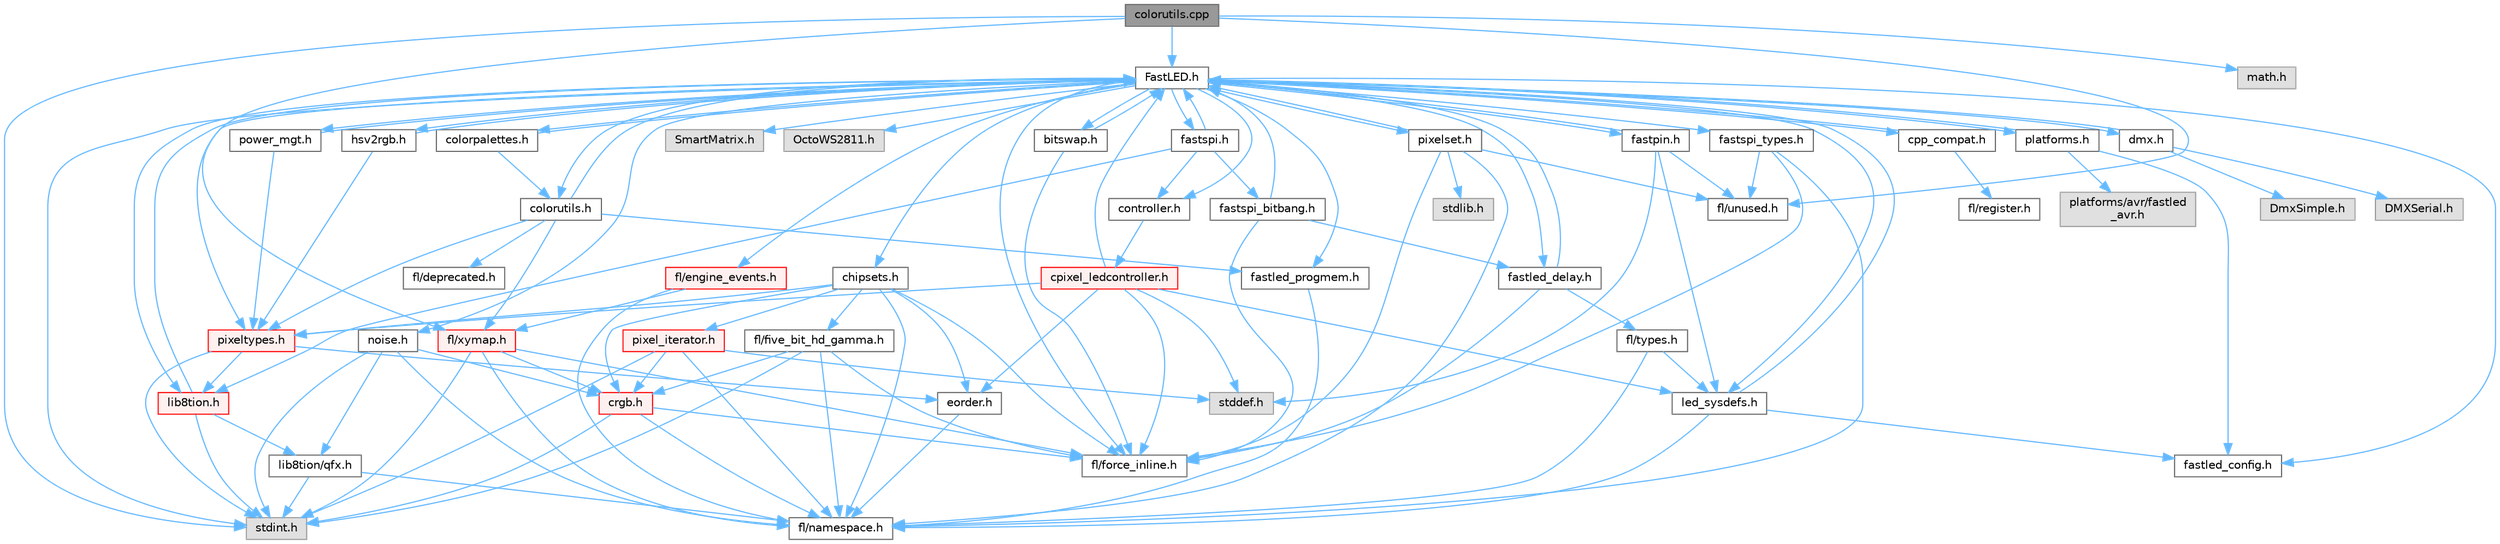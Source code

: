 digraph "colorutils.cpp"
{
 // INTERACTIVE_SVG=YES
 // LATEX_PDF_SIZE
  bgcolor="transparent";
  edge [fontname=Helvetica,fontsize=10,labelfontname=Helvetica,labelfontsize=10];
  node [fontname=Helvetica,fontsize=10,shape=box,height=0.2,width=0.4];
  Node1 [id="Node000001",label="colorutils.cpp",height=0.2,width=0.4,color="gray40", fillcolor="grey60", style="filled", fontcolor="black",tooltip="Utility functions for color fill, palettes, blending, and more."];
  Node1 -> Node2 [id="edge1_Node000001_Node000002",color="steelblue1",style="solid",tooltip=" "];
  Node2 [id="Node000002",label="stdint.h",height=0.2,width=0.4,color="grey60", fillcolor="#E0E0E0", style="filled",tooltip=" "];
  Node1 -> Node3 [id="edge2_Node000001_Node000003",color="steelblue1",style="solid",tooltip=" "];
  Node3 [id="Node000003",label="math.h",height=0.2,width=0.4,color="grey60", fillcolor="#E0E0E0", style="filled",tooltip=" "];
  Node1 -> Node4 [id="edge3_Node000001_Node000004",color="steelblue1",style="solid",tooltip=" "];
  Node4 [id="Node000004",label="FastLED.h",height=0.2,width=0.4,color="grey40", fillcolor="white", style="filled",URL="$db/d97/_fast_l_e_d_8h.html",tooltip="central include file for FastLED, defines the CFastLED class/object"];
  Node4 -> Node2 [id="edge4_Node000004_Node000002",color="steelblue1",style="solid",tooltip=" "];
  Node4 -> Node5 [id="edge5_Node000004_Node000005",color="steelblue1",style="solid",tooltip=" "];
  Node5 [id="Node000005",label="SmartMatrix.h",height=0.2,width=0.4,color="grey60", fillcolor="#E0E0E0", style="filled",tooltip=" "];
  Node4 -> Node6 [id="edge6_Node000004_Node000006",color="steelblue1",style="solid",tooltip=" "];
  Node6 [id="Node000006",label="OctoWS2811.h",height=0.2,width=0.4,color="grey60", fillcolor="#E0E0E0", style="filled",tooltip=" "];
  Node4 -> Node7 [id="edge7_Node000004_Node000007",color="steelblue1",style="solid",tooltip=" "];
  Node7 [id="Node000007",label="fl/force_inline.h",height=0.2,width=0.4,color="grey40", fillcolor="white", style="filled",URL="$d8/d2d/fl_2force__inline_8h.html",tooltip=" "];
  Node4 -> Node8 [id="edge8_Node000004_Node000008",color="steelblue1",style="solid",tooltip=" "];
  Node8 [id="Node000008",label="cpp_compat.h",height=0.2,width=0.4,color="grey40", fillcolor="white", style="filled",URL="$d9/d13/cpp__compat_8h.html",tooltip="Compatibility functions based on C++ version."];
  Node8 -> Node4 [id="edge9_Node000008_Node000004",color="steelblue1",style="solid",tooltip=" "];
  Node8 -> Node9 [id="edge10_Node000008_Node000009",color="steelblue1",style="solid",tooltip=" "];
  Node9 [id="Node000009",label="fl/register.h",height=0.2,width=0.4,color="grey40", fillcolor="white", style="filled",URL="$d8/dc1/fl_2register_8h.html",tooltip=" "];
  Node4 -> Node10 [id="edge11_Node000004_Node000010",color="steelblue1",style="solid",tooltip=" "];
  Node10 [id="Node000010",label="fastled_config.h",height=0.2,width=0.4,color="grey40", fillcolor="white", style="filled",URL="$d5/d11/fastled__config_8h.html",tooltip="Contains definitions that can be used to configure FastLED at compile time."];
  Node4 -> Node11 [id="edge12_Node000004_Node000011",color="steelblue1",style="solid",tooltip=" "];
  Node11 [id="Node000011",label="led_sysdefs.h",height=0.2,width=0.4,color="grey40", fillcolor="white", style="filled",URL="$d9/d3e/led__sysdefs_8h.html",tooltip="Determines which platform system definitions to include."];
  Node11 -> Node4 [id="edge13_Node000011_Node000004",color="steelblue1",style="solid",tooltip=" "];
  Node11 -> Node10 [id="edge14_Node000011_Node000010",color="steelblue1",style="solid",tooltip=" "];
  Node11 -> Node12 [id="edge15_Node000011_Node000012",color="steelblue1",style="solid",tooltip=" "];
  Node12 [id="Node000012",label="fl/namespace.h",height=0.2,width=0.4,color="grey40", fillcolor="white", style="filled",URL="$df/d2a/namespace_8h.html",tooltip="Implements the FastLED namespace macros."];
  Node4 -> Node13 [id="edge16_Node000004_Node000013",color="steelblue1",style="solid",tooltip=" "];
  Node13 [id="Node000013",label="fastled_delay.h",height=0.2,width=0.4,color="grey40", fillcolor="white", style="filled",URL="$d0/da8/fastled__delay_8h.html",tooltip="Utility functions and classes for managing delay cycles."];
  Node13 -> Node4 [id="edge17_Node000013_Node000004",color="steelblue1",style="solid",tooltip=" "];
  Node13 -> Node14 [id="edge18_Node000013_Node000014",color="steelblue1",style="solid",tooltip=" "];
  Node14 [id="Node000014",label="fl/types.h",height=0.2,width=0.4,color="grey40", fillcolor="white", style="filled",URL="$d7/da1/fl_2types_8h.html",tooltip=" "];
  Node14 -> Node11 [id="edge19_Node000014_Node000011",color="steelblue1",style="solid",tooltip=" "];
  Node14 -> Node12 [id="edge20_Node000014_Node000012",color="steelblue1",style="solid",tooltip=" "];
  Node13 -> Node7 [id="edge21_Node000013_Node000007",color="steelblue1",style="solid",tooltip=" "];
  Node4 -> Node15 [id="edge22_Node000004_Node000015",color="steelblue1",style="solid",tooltip=" "];
  Node15 [id="Node000015",label="bitswap.h",height=0.2,width=0.4,color="grey40", fillcolor="white", style="filled",URL="$de/ded/bitswap_8h.html",tooltip="Functions for doing a rotation of bits/bytes used by parallel output."];
  Node15 -> Node4 [id="edge23_Node000015_Node000004",color="steelblue1",style="solid",tooltip=" "];
  Node15 -> Node7 [id="edge24_Node000015_Node000007",color="steelblue1",style="solid",tooltip=" "];
  Node4 -> Node16 [id="edge25_Node000004_Node000016",color="steelblue1",style="solid",tooltip=" "];
  Node16 [id="Node000016",label="controller.h",height=0.2,width=0.4,color="grey40", fillcolor="white", style="filled",URL="$d2/dd9/controller_8h.html",tooltip="deprecated: base definitions used by led controllers for writing out led data"];
  Node16 -> Node17 [id="edge26_Node000016_Node000017",color="steelblue1",style="solid",tooltip=" "];
  Node17 [id="Node000017",label="cpixel_ledcontroller.h",height=0.2,width=0.4,color="red", fillcolor="#FFF0F0", style="filled",URL="$d9/d57/cpixel__ledcontroller_8h.html",tooltip="defines the templated version of the CLEDController class"];
  Node17 -> Node18 [id="edge27_Node000017_Node000018",color="steelblue1",style="solid",tooltip=" "];
  Node18 [id="Node000018",label="stddef.h",height=0.2,width=0.4,color="grey60", fillcolor="#E0E0E0", style="filled",tooltip=" "];
  Node17 -> Node4 [id="edge28_Node000017_Node000004",color="steelblue1",style="solid",tooltip=" "];
  Node17 -> Node11 [id="edge29_Node000017_Node000011",color="steelblue1",style="solid",tooltip=" "];
  Node17 -> Node19 [id="edge30_Node000017_Node000019",color="steelblue1",style="solid",tooltip=" "];
  Node19 [id="Node000019",label="pixeltypes.h",height=0.2,width=0.4,color="red", fillcolor="#FFF0F0", style="filled",URL="$d2/dba/pixeltypes_8h.html",tooltip="Includes defintions for RGB and HSV pixels."];
  Node19 -> Node2 [id="edge31_Node000019_Node000002",color="steelblue1",style="solid",tooltip=" "];
  Node19 -> Node20 [id="edge32_Node000019_Node000020",color="steelblue1",style="solid",tooltip=" "];
  Node20 [id="Node000020",label="lib8tion.h",height=0.2,width=0.4,color="red", fillcolor="#FFF0F0", style="filled",URL="$df/da5/lib8tion_8h.html",tooltip="Fast, efficient 8-bit math functions specifically designed for high-performance LED programming."];
  Node20 -> Node4 [id="edge33_Node000020_Node000004",color="steelblue1",style="solid",tooltip=" "];
  Node20 -> Node2 [id="edge34_Node000020_Node000002",color="steelblue1",style="solid",tooltip=" "];
  Node20 -> Node23 [id="edge35_Node000020_Node000023",color="steelblue1",style="solid",tooltip=" "];
  Node23 [id="Node000023",label="lib8tion/qfx.h",height=0.2,width=0.4,color="grey40", fillcolor="white", style="filled",URL="$d2/d19/qfx_8h.html",tooltip=" "];
  Node23 -> Node2 [id="edge36_Node000023_Node000002",color="steelblue1",style="solid",tooltip=" "];
  Node23 -> Node12 [id="edge37_Node000023_Node000012",color="steelblue1",style="solid",tooltip=" "];
  Node19 -> Node34 [id="edge38_Node000019_Node000034",color="steelblue1",style="solid",tooltip=" "];
  Node34 [id="Node000034",label="eorder.h",height=0.2,width=0.4,color="grey40", fillcolor="white", style="filled",URL="$db/d07/eorder_8h.html",tooltip="Defines color channel ordering enumerations."];
  Node34 -> Node12 [id="edge39_Node000034_Node000012",color="steelblue1",style="solid",tooltip=" "];
  Node17 -> Node34 [id="edge40_Node000017_Node000034",color="steelblue1",style="solid",tooltip=" "];
  Node17 -> Node7 [id="edge41_Node000017_Node000007",color="steelblue1",style="solid",tooltip=" "];
  Node4 -> Node64 [id="edge42_Node000004_Node000064",color="steelblue1",style="solid",tooltip=" "];
  Node64 [id="Node000064",label="fastpin.h",height=0.2,width=0.4,color="grey40", fillcolor="white", style="filled",URL="$db/d65/fastpin_8h.html",tooltip="Class base definitions for defining fast pin access."];
  Node64 -> Node4 [id="edge43_Node000064_Node000004",color="steelblue1",style="solid",tooltip=" "];
  Node64 -> Node11 [id="edge44_Node000064_Node000011",color="steelblue1",style="solid",tooltip=" "];
  Node64 -> Node18 [id="edge45_Node000064_Node000018",color="steelblue1",style="solid",tooltip=" "];
  Node64 -> Node49 [id="edge46_Node000064_Node000049",color="steelblue1",style="solid",tooltip=" "];
  Node49 [id="Node000049",label="fl/unused.h",height=0.2,width=0.4,color="grey40", fillcolor="white", style="filled",URL="$d8/d4b/unused_8h.html",tooltip=" "];
  Node4 -> Node65 [id="edge47_Node000004_Node000065",color="steelblue1",style="solid",tooltip=" "];
  Node65 [id="Node000065",label="fastspi_types.h",height=0.2,width=0.4,color="grey40", fillcolor="white", style="filled",URL="$d2/ddb/fastspi__types_8h.html",tooltip="Data types and constants used by SPI interfaces."];
  Node65 -> Node7 [id="edge48_Node000065_Node000007",color="steelblue1",style="solid",tooltip=" "];
  Node65 -> Node12 [id="edge49_Node000065_Node000012",color="steelblue1",style="solid",tooltip=" "];
  Node65 -> Node49 [id="edge50_Node000065_Node000049",color="steelblue1",style="solid",tooltip=" "];
  Node4 -> Node66 [id="edge51_Node000004_Node000066",color="steelblue1",style="solid",tooltip=" "];
  Node66 [id="Node000066",label="dmx.h",height=0.2,width=0.4,color="grey40", fillcolor="white", style="filled",URL="$d3/de1/dmx_8h.html",tooltip="Defines the DMX512-based LED controllers."];
  Node66 -> Node4 [id="edge52_Node000066_Node000004",color="steelblue1",style="solid",tooltip=" "];
  Node66 -> Node67 [id="edge53_Node000066_Node000067",color="steelblue1",style="solid",tooltip=" "];
  Node67 [id="Node000067",label="DmxSimple.h",height=0.2,width=0.4,color="grey60", fillcolor="#E0E0E0", style="filled",tooltip=" "];
  Node66 -> Node68 [id="edge54_Node000066_Node000068",color="steelblue1",style="solid",tooltip=" "];
  Node68 [id="Node000068",label="DMXSerial.h",height=0.2,width=0.4,color="grey60", fillcolor="#E0E0E0", style="filled",tooltip=" "];
  Node4 -> Node69 [id="edge55_Node000004_Node000069",color="steelblue1",style="solid",tooltip=" "];
  Node69 [id="Node000069",label="platforms.h",height=0.2,width=0.4,color="grey40", fillcolor="white", style="filled",URL="$da/dc9/platforms_8h.html",tooltip="Determines which platforms headers to include."];
  Node69 -> Node4 [id="edge56_Node000069_Node000004",color="steelblue1",style="solid",tooltip=" "];
  Node69 -> Node10 [id="edge57_Node000069_Node000010",color="steelblue1",style="solid",tooltip=" "];
  Node69 -> Node70 [id="edge58_Node000069_Node000070",color="steelblue1",style="solid",tooltip=" "];
  Node70 [id="Node000070",label="platforms/avr/fastled\l_avr.h",height=0.2,width=0.4,color="grey60", fillcolor="#E0E0E0", style="filled",tooltip=" "];
  Node4 -> Node71 [id="edge59_Node000004_Node000071",color="steelblue1",style="solid",tooltip=" "];
  Node71 [id="Node000071",label="fastled_progmem.h",height=0.2,width=0.4,color="grey40", fillcolor="white", style="filled",URL="$df/dab/fastled__progmem_8h.html",tooltip="Wrapper definitions to allow seamless use of PROGMEM in environments that have it."];
  Node71 -> Node12 [id="edge60_Node000071_Node000012",color="steelblue1",style="solid",tooltip=" "];
  Node4 -> Node20 [id="edge61_Node000004_Node000020",color="steelblue1",style="solid",tooltip=" "];
  Node4 -> Node19 [id="edge62_Node000004_Node000019",color="steelblue1",style="solid",tooltip=" "];
  Node4 -> Node72 [id="edge63_Node000004_Node000072",color="steelblue1",style="solid",tooltip=" "];
  Node72 [id="Node000072",label="hsv2rgb.h",height=0.2,width=0.4,color="grey40", fillcolor="white", style="filled",URL="$de/d9a/hsv2rgb_8h.html",tooltip="Functions to convert from the HSV colorspace to the RGB colorspace."];
  Node72 -> Node4 [id="edge64_Node000072_Node000004",color="steelblue1",style="solid",tooltip=" "];
  Node72 -> Node19 [id="edge65_Node000072_Node000019",color="steelblue1",style="solid",tooltip=" "];
  Node4 -> Node73 [id="edge66_Node000004_Node000073",color="steelblue1",style="solid",tooltip=" "];
  Node73 [id="Node000073",label="colorutils.h",height=0.2,width=0.4,color="grey40", fillcolor="white", style="filled",URL="$d1/dfb/colorutils_8h.html",tooltip="Utility functions for color fill, palettes, blending, and more."];
  Node73 -> Node4 [id="edge67_Node000073_Node000004",color="steelblue1",style="solid",tooltip=" "];
  Node73 -> Node19 [id="edge68_Node000073_Node000019",color="steelblue1",style="solid",tooltip=" "];
  Node73 -> Node71 [id="edge69_Node000073_Node000071",color="steelblue1",style="solid",tooltip=" "];
  Node73 -> Node52 [id="edge70_Node000073_Node000052",color="steelblue1",style="solid",tooltip=" "];
  Node52 [id="Node000052",label="fl/xymap.h",height=0.2,width=0.4,color="red", fillcolor="#FFF0F0", style="filled",URL="$d6/dc9/fl_2xymap_8h.html",tooltip=" "];
  Node52 -> Node2 [id="edge71_Node000052_Node000002",color="steelblue1",style="solid",tooltip=" "];
  Node52 -> Node27 [id="edge72_Node000052_Node000027",color="steelblue1",style="solid",tooltip=" "];
  Node27 [id="Node000027",label="crgb.h",height=0.2,width=0.4,color="red", fillcolor="#FFF0F0", style="filled",URL="$db/dd1/crgb_8h.html",tooltip="Defines the red, green, and blue (RGB) pixel struct."];
  Node27 -> Node2 [id="edge73_Node000027_Node000002",color="steelblue1",style="solid",tooltip=" "];
  Node27 -> Node12 [id="edge74_Node000027_Node000012",color="steelblue1",style="solid",tooltip=" "];
  Node27 -> Node7 [id="edge75_Node000027_Node000007",color="steelblue1",style="solid",tooltip=" "];
  Node52 -> Node7 [id="edge76_Node000052_Node000007",color="steelblue1",style="solid",tooltip=" "];
  Node52 -> Node12 [id="edge77_Node000052_Node000012",color="steelblue1",style="solid",tooltip=" "];
  Node73 -> Node74 [id="edge78_Node000073_Node000074",color="steelblue1",style="solid",tooltip=" "];
  Node74 [id="Node000074",label="fl/deprecated.h",height=0.2,width=0.4,color="grey40", fillcolor="white", style="filled",URL="$d4/dce/deprecated_8h.html",tooltip=" "];
  Node4 -> Node75 [id="edge79_Node000004_Node000075",color="steelblue1",style="solid",tooltip=" "];
  Node75 [id="Node000075",label="pixelset.h",height=0.2,width=0.4,color="grey40", fillcolor="white", style="filled",URL="$d4/d46/pixelset_8h.html",tooltip="Declares classes for managing logical groups of LEDs."];
  Node75 -> Node4 [id="edge80_Node000075_Node000004",color="steelblue1",style="solid",tooltip=" "];
  Node75 -> Node7 [id="edge81_Node000075_Node000007",color="steelblue1",style="solid",tooltip=" "];
  Node75 -> Node49 [id="edge82_Node000075_Node000049",color="steelblue1",style="solid",tooltip=" "];
  Node75 -> Node76 [id="edge83_Node000075_Node000076",color="steelblue1",style="solid",tooltip=" "];
  Node76 [id="Node000076",label="stdlib.h",height=0.2,width=0.4,color="grey60", fillcolor="#E0E0E0", style="filled",tooltip=" "];
  Node75 -> Node12 [id="edge84_Node000075_Node000012",color="steelblue1",style="solid",tooltip=" "];
  Node4 -> Node77 [id="edge85_Node000004_Node000077",color="steelblue1",style="solid",tooltip=" "];
  Node77 [id="Node000077",label="colorpalettes.h",height=0.2,width=0.4,color="grey40", fillcolor="white", style="filled",URL="$dc/dcc/colorpalettes_8h.html",tooltip="Declarations for the predefined color palettes supplied by FastLED."];
  Node77 -> Node4 [id="edge86_Node000077_Node000004",color="steelblue1",style="solid",tooltip=" "];
  Node77 -> Node73 [id="edge87_Node000077_Node000073",color="steelblue1",style="solid",tooltip=" "];
  Node4 -> Node78 [id="edge88_Node000004_Node000078",color="steelblue1",style="solid",tooltip=" "];
  Node78 [id="Node000078",label="noise.h",height=0.2,width=0.4,color="grey40", fillcolor="white", style="filled",URL="$d1/d31/noise_8h.html",tooltip="Functions to generate and fill arrays with noise."];
  Node78 -> Node2 [id="edge89_Node000078_Node000002",color="steelblue1",style="solid",tooltip=" "];
  Node78 -> Node27 [id="edge90_Node000078_Node000027",color="steelblue1",style="solid",tooltip=" "];
  Node78 -> Node12 [id="edge91_Node000078_Node000012",color="steelblue1",style="solid",tooltip=" "];
  Node78 -> Node23 [id="edge92_Node000078_Node000023",color="steelblue1",style="solid",tooltip=" "];
  Node4 -> Node79 [id="edge93_Node000004_Node000079",color="steelblue1",style="solid",tooltip=" "];
  Node79 [id="Node000079",label="power_mgt.h",height=0.2,width=0.4,color="grey40", fillcolor="white", style="filled",URL="$dc/d5b/power__mgt_8h.html",tooltip="Functions to limit the power used by FastLED."];
  Node79 -> Node4 [id="edge94_Node000079_Node000004",color="steelblue1",style="solid",tooltip=" "];
  Node79 -> Node19 [id="edge95_Node000079_Node000019",color="steelblue1",style="solid",tooltip=" "];
  Node4 -> Node80 [id="edge96_Node000004_Node000080",color="steelblue1",style="solid",tooltip=" "];
  Node80 [id="Node000080",label="fastspi.h",height=0.2,width=0.4,color="grey40", fillcolor="white", style="filled",URL="$d6/ddc/fastspi_8h.html",tooltip="Serial peripheral interface (SPI) definitions per platform."];
  Node80 -> Node4 [id="edge97_Node000080_Node000004",color="steelblue1",style="solid",tooltip=" "];
  Node80 -> Node16 [id="edge98_Node000080_Node000016",color="steelblue1",style="solid",tooltip=" "];
  Node80 -> Node20 [id="edge99_Node000080_Node000020",color="steelblue1",style="solid",tooltip=" "];
  Node80 -> Node81 [id="edge100_Node000080_Node000081",color="steelblue1",style="solid",tooltip=" "];
  Node81 [id="Node000081",label="fastspi_bitbang.h",height=0.2,width=0.4,color="grey40", fillcolor="white", style="filled",URL="$d9/d8d/fastspi__bitbang_8h.html",tooltip="Software SPI (aka bit-banging) support."];
  Node81 -> Node4 [id="edge101_Node000081_Node000004",color="steelblue1",style="solid",tooltip=" "];
  Node81 -> Node13 [id="edge102_Node000081_Node000013",color="steelblue1",style="solid",tooltip=" "];
  Node81 -> Node7 [id="edge103_Node000081_Node000007",color="steelblue1",style="solid",tooltip=" "];
  Node4 -> Node82 [id="edge104_Node000004_Node000082",color="steelblue1",style="solid",tooltip=" "];
  Node82 [id="Node000082",label="chipsets.h",height=0.2,width=0.4,color="grey40", fillcolor="white", style="filled",URL="$db/d66/chipsets_8h.html",tooltip="Contains the bulk of the definitions for the various LED chipsets supported."];
  Node82 -> Node19 [id="edge105_Node000082_Node000019",color="steelblue1",style="solid",tooltip=" "];
  Node82 -> Node45 [id="edge106_Node000082_Node000045",color="steelblue1",style="solid",tooltip=" "];
  Node45 [id="Node000045",label="fl/five_bit_hd_gamma.h",height=0.2,width=0.4,color="grey40", fillcolor="white", style="filled",URL="$dc/d44/five__bit__hd__gamma_8h.html",tooltip="Declares functions for five-bit gamma correction."];
  Node45 -> Node2 [id="edge107_Node000045_Node000002",color="steelblue1",style="solid",tooltip=" "];
  Node45 -> Node12 [id="edge108_Node000045_Node000012",color="steelblue1",style="solid",tooltip=" "];
  Node45 -> Node7 [id="edge109_Node000045_Node000007",color="steelblue1",style="solid",tooltip=" "];
  Node45 -> Node27 [id="edge110_Node000045_Node000027",color="steelblue1",style="solid",tooltip=" "];
  Node82 -> Node7 [id="edge111_Node000082_Node000007",color="steelblue1",style="solid",tooltip=" "];
  Node82 -> Node47 [id="edge112_Node000082_Node000047",color="steelblue1",style="solid",tooltip=" "];
  Node47 [id="Node000047",label="pixel_iterator.h",height=0.2,width=0.4,color="red", fillcolor="#FFF0F0", style="filled",URL="$d8/d6c/pixel__iterator_8h.html",tooltip="Non-templated low level pixel data writing class."];
  Node47 -> Node18 [id="edge113_Node000047_Node000018",color="steelblue1",style="solid",tooltip=" "];
  Node47 -> Node2 [id="edge114_Node000047_Node000002",color="steelblue1",style="solid",tooltip=" "];
  Node47 -> Node12 [id="edge115_Node000047_Node000012",color="steelblue1",style="solid",tooltip=" "];
  Node47 -> Node27 [id="edge116_Node000047_Node000027",color="steelblue1",style="solid",tooltip=" "];
  Node82 -> Node27 [id="edge117_Node000082_Node000027",color="steelblue1",style="solid",tooltip=" "];
  Node82 -> Node34 [id="edge118_Node000082_Node000034",color="steelblue1",style="solid",tooltip=" "];
  Node82 -> Node12 [id="edge119_Node000082_Node000012",color="steelblue1",style="solid",tooltip=" "];
  Node4 -> Node50 [id="edge120_Node000004_Node000050",color="steelblue1",style="solid",tooltip=" "];
  Node50 [id="Node000050",label="fl/engine_events.h",height=0.2,width=0.4,color="red", fillcolor="#FFF0F0", style="filled",URL="$dc/dd9/fl_2engine__events_8h.html",tooltip=" "];
  Node50 -> Node52 [id="edge121_Node000050_Node000052",color="steelblue1",style="solid",tooltip=" "];
  Node50 -> Node12 [id="edge122_Node000050_Node000012",color="steelblue1",style="solid",tooltip=" "];
  Node1 -> Node52 [id="edge123_Node000001_Node000052",color="steelblue1",style="solid",tooltip=" "];
  Node1 -> Node49 [id="edge124_Node000001_Node000049",color="steelblue1",style="solid",tooltip=" "];
}
